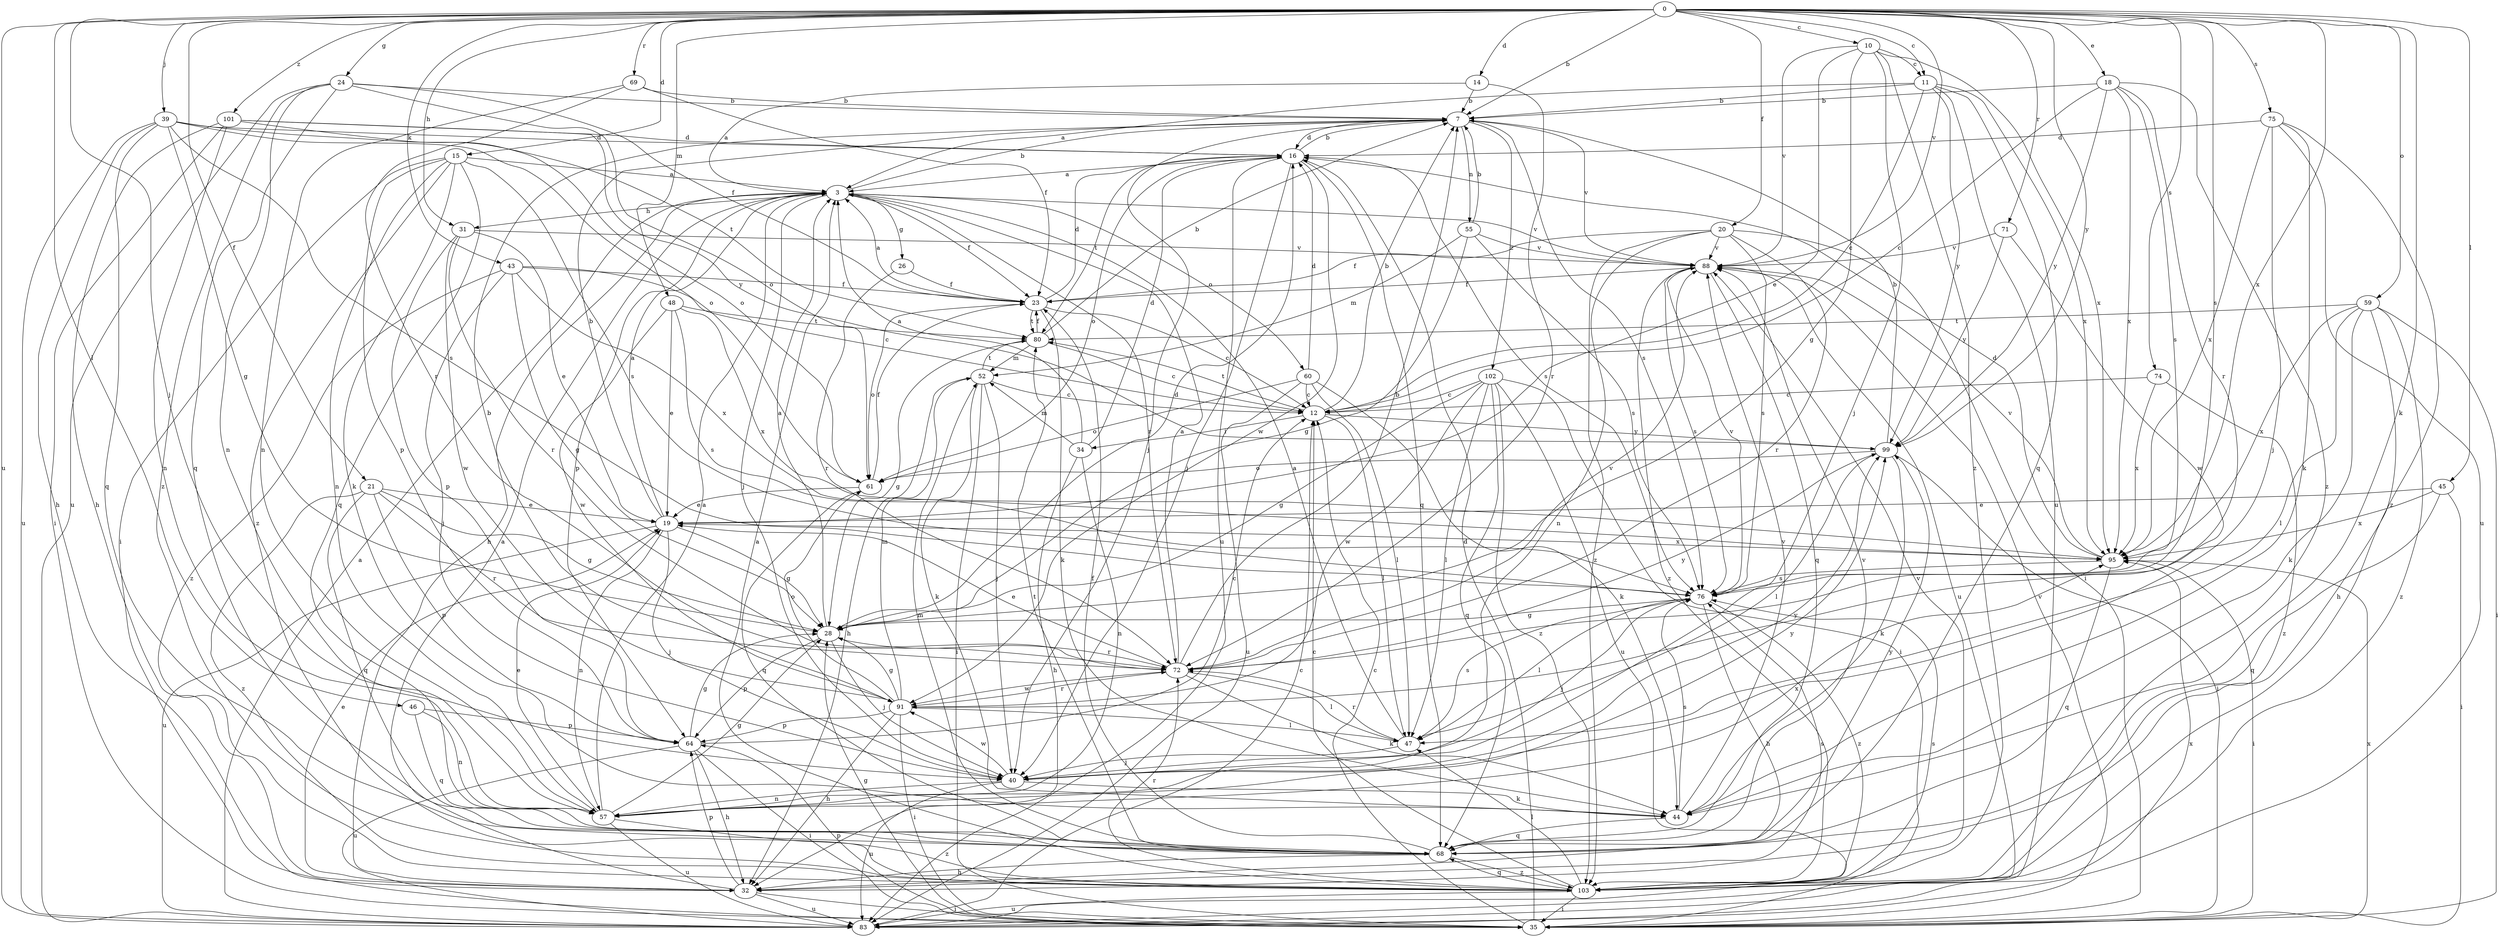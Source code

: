 strict digraph  {
0;
3;
7;
10;
11;
12;
14;
15;
16;
18;
19;
20;
21;
23;
24;
26;
28;
31;
32;
34;
35;
39;
40;
43;
44;
45;
46;
47;
48;
52;
55;
57;
59;
60;
61;
64;
68;
69;
71;
72;
74;
75;
76;
80;
83;
88;
91;
95;
99;
101;
102;
103;
0 -> 7  [label=b];
0 -> 10  [label=c];
0 -> 11  [label=c];
0 -> 14  [label=d];
0 -> 15  [label=d];
0 -> 18  [label=e];
0 -> 20  [label=f];
0 -> 21  [label=f];
0 -> 24  [label=g];
0 -> 31  [label=h];
0 -> 39  [label=j];
0 -> 40  [label=j];
0 -> 43  [label=k];
0 -> 44  [label=k];
0 -> 45  [label=l];
0 -> 46  [label=l];
0 -> 48  [label=m];
0 -> 59  [label=o];
0 -> 69  [label=r];
0 -> 71  [label=r];
0 -> 74  [label=s];
0 -> 75  [label=s];
0 -> 76  [label=s];
0 -> 83  [label=u];
0 -> 88  [label=v];
0 -> 95  [label=x];
0 -> 99  [label=y];
0 -> 101  [label=z];
3 -> 7  [label=b];
3 -> 23  [label=f];
3 -> 26  [label=g];
3 -> 31  [label=h];
3 -> 32  [label=h];
3 -> 40  [label=j];
3 -> 60  [label=o];
3 -> 64  [label=p];
3 -> 72  [label=r];
3 -> 88  [label=v];
7 -> 16  [label=d];
7 -> 40  [label=j];
7 -> 55  [label=n];
7 -> 76  [label=s];
7 -> 88  [label=v];
7 -> 102  [label=z];
10 -> 11  [label=c];
10 -> 19  [label=e];
10 -> 28  [label=g];
10 -> 40  [label=j];
10 -> 88  [label=v];
10 -> 95  [label=x];
10 -> 103  [label=z];
11 -> 3  [label=a];
11 -> 7  [label=b];
11 -> 12  [label=c];
11 -> 68  [label=q];
11 -> 83  [label=u];
11 -> 95  [label=x];
11 -> 99  [label=y];
12 -> 7  [label=b];
12 -> 34  [label=i];
12 -> 47  [label=l];
12 -> 80  [label=t];
12 -> 99  [label=y];
14 -> 3  [label=a];
14 -> 7  [label=b];
14 -> 72  [label=r];
15 -> 3  [label=a];
15 -> 35  [label=i];
15 -> 44  [label=k];
15 -> 57  [label=n];
15 -> 64  [label=p];
15 -> 68  [label=q];
15 -> 76  [label=s];
15 -> 103  [label=z];
16 -> 3  [label=a];
16 -> 7  [label=b];
16 -> 40  [label=j];
16 -> 61  [label=o];
16 -> 68  [label=q];
16 -> 76  [label=s];
16 -> 80  [label=t];
16 -> 83  [label=u];
16 -> 91  [label=w];
18 -> 7  [label=b];
18 -> 12  [label=c];
18 -> 72  [label=r];
18 -> 76  [label=s];
18 -> 95  [label=x];
18 -> 99  [label=y];
18 -> 103  [label=z];
19 -> 3  [label=a];
19 -> 7  [label=b];
19 -> 28  [label=g];
19 -> 40  [label=j];
19 -> 57  [label=n];
19 -> 83  [label=u];
19 -> 95  [label=x];
20 -> 23  [label=f];
20 -> 35  [label=i];
20 -> 57  [label=n];
20 -> 72  [label=r];
20 -> 76  [label=s];
20 -> 88  [label=v];
20 -> 103  [label=z];
21 -> 19  [label=e];
21 -> 28  [label=g];
21 -> 64  [label=p];
21 -> 68  [label=q];
21 -> 72  [label=r];
21 -> 103  [label=z];
23 -> 3  [label=a];
23 -> 12  [label=c];
23 -> 16  [label=d];
23 -> 44  [label=k];
23 -> 61  [label=o];
23 -> 80  [label=t];
24 -> 7  [label=b];
24 -> 23  [label=f];
24 -> 57  [label=n];
24 -> 61  [label=o];
24 -> 68  [label=q];
24 -> 83  [label=u];
24 -> 103  [label=z];
26 -> 23  [label=f];
26 -> 72  [label=r];
28 -> 3  [label=a];
28 -> 16  [label=d];
28 -> 40  [label=j];
28 -> 64  [label=p];
28 -> 72  [label=r];
31 -> 19  [label=e];
31 -> 64  [label=p];
31 -> 72  [label=r];
31 -> 88  [label=v];
31 -> 91  [label=w];
32 -> 3  [label=a];
32 -> 19  [label=e];
32 -> 35  [label=i];
32 -> 64  [label=p];
32 -> 76  [label=s];
32 -> 83  [label=u];
34 -> 3  [label=a];
34 -> 16  [label=d];
34 -> 32  [label=h];
34 -> 52  [label=m];
34 -> 57  [label=n];
35 -> 12  [label=c];
35 -> 16  [label=d];
35 -> 28  [label=g];
35 -> 64  [label=p];
35 -> 88  [label=v];
35 -> 95  [label=x];
39 -> 16  [label=d];
39 -> 28  [label=g];
39 -> 32  [label=h];
39 -> 61  [label=o];
39 -> 68  [label=q];
39 -> 76  [label=s];
39 -> 80  [label=t];
39 -> 83  [label=u];
40 -> 44  [label=k];
40 -> 57  [label=n];
40 -> 83  [label=u];
40 -> 91  [label=w];
40 -> 99  [label=y];
43 -> 12  [label=c];
43 -> 23  [label=f];
43 -> 28  [label=g];
43 -> 40  [label=j];
43 -> 95  [label=x];
43 -> 103  [label=z];
44 -> 68  [label=q];
44 -> 76  [label=s];
44 -> 88  [label=v];
45 -> 19  [label=e];
45 -> 35  [label=i];
45 -> 68  [label=q];
45 -> 95  [label=x];
46 -> 57  [label=n];
46 -> 64  [label=p];
46 -> 68  [label=q];
47 -> 3  [label=a];
47 -> 40  [label=j];
47 -> 72  [label=r];
47 -> 76  [label=s];
48 -> 19  [label=e];
48 -> 76  [label=s];
48 -> 80  [label=t];
48 -> 91  [label=w];
48 -> 95  [label=x];
52 -> 12  [label=c];
52 -> 32  [label=h];
52 -> 35  [label=i];
52 -> 40  [label=j];
52 -> 44  [label=k];
52 -> 80  [label=t];
55 -> 7  [label=b];
55 -> 28  [label=g];
55 -> 52  [label=m];
55 -> 76  [label=s];
55 -> 88  [label=v];
57 -> 3  [label=a];
57 -> 19  [label=e];
57 -> 28  [label=g];
57 -> 83  [label=u];
57 -> 95  [label=x];
57 -> 99  [label=y];
57 -> 103  [label=z];
59 -> 32  [label=h];
59 -> 35  [label=i];
59 -> 44  [label=k];
59 -> 47  [label=l];
59 -> 80  [label=t];
59 -> 95  [label=x];
59 -> 103  [label=z];
60 -> 12  [label=c];
60 -> 16  [label=d];
60 -> 44  [label=k];
60 -> 47  [label=l];
60 -> 61  [label=o];
60 -> 83  [label=u];
61 -> 19  [label=e];
61 -> 23  [label=f];
61 -> 68  [label=q];
64 -> 12  [label=c];
64 -> 28  [label=g];
64 -> 32  [label=h];
64 -> 35  [label=i];
64 -> 83  [label=u];
68 -> 23  [label=f];
68 -> 32  [label=h];
68 -> 52  [label=m];
68 -> 80  [label=t];
68 -> 88  [label=v];
68 -> 99  [label=y];
68 -> 103  [label=z];
69 -> 7  [label=b];
69 -> 23  [label=f];
69 -> 57  [label=n];
69 -> 72  [label=r];
71 -> 88  [label=v];
71 -> 91  [label=w];
71 -> 99  [label=y];
72 -> 3  [label=a];
72 -> 7  [label=b];
72 -> 19  [label=e];
72 -> 44  [label=k];
72 -> 47  [label=l];
72 -> 88  [label=v];
72 -> 91  [label=w];
72 -> 99  [label=y];
74 -> 12  [label=c];
74 -> 95  [label=x];
74 -> 103  [label=z];
75 -> 16  [label=d];
75 -> 40  [label=j];
75 -> 44  [label=k];
75 -> 83  [label=u];
75 -> 95  [label=x];
75 -> 103  [label=z];
76 -> 28  [label=g];
76 -> 32  [label=h];
76 -> 40  [label=j];
76 -> 47  [label=l];
76 -> 88  [label=v];
76 -> 103  [label=z];
80 -> 7  [label=b];
80 -> 12  [label=c];
80 -> 23  [label=f];
80 -> 28  [label=g];
80 -> 52  [label=m];
83 -> 3  [label=a];
83 -> 12  [label=c];
83 -> 95  [label=x];
88 -> 23  [label=f];
88 -> 68  [label=q];
88 -> 76  [label=s];
88 -> 83  [label=u];
88 -> 103  [label=z];
91 -> 7  [label=b];
91 -> 28  [label=g];
91 -> 32  [label=h];
91 -> 35  [label=i];
91 -> 47  [label=l];
91 -> 52  [label=m];
91 -> 61  [label=o];
91 -> 64  [label=p];
91 -> 72  [label=r];
95 -> 16  [label=d];
95 -> 35  [label=i];
95 -> 68  [label=q];
95 -> 76  [label=s];
95 -> 88  [label=v];
99 -> 7  [label=b];
99 -> 35  [label=i];
99 -> 44  [label=k];
99 -> 47  [label=l];
99 -> 61  [label=o];
101 -> 16  [label=d];
101 -> 32  [label=h];
101 -> 35  [label=i];
101 -> 57  [label=n];
101 -> 61  [label=o];
101 -> 99  [label=y];
102 -> 12  [label=c];
102 -> 28  [label=g];
102 -> 35  [label=i];
102 -> 47  [label=l];
102 -> 68  [label=q];
102 -> 83  [label=u];
102 -> 91  [label=w];
102 -> 103  [label=z];
103 -> 3  [label=a];
103 -> 12  [label=c];
103 -> 35  [label=i];
103 -> 47  [label=l];
103 -> 68  [label=q];
103 -> 72  [label=r];
103 -> 76  [label=s];
103 -> 83  [label=u];
103 -> 88  [label=v];
}
